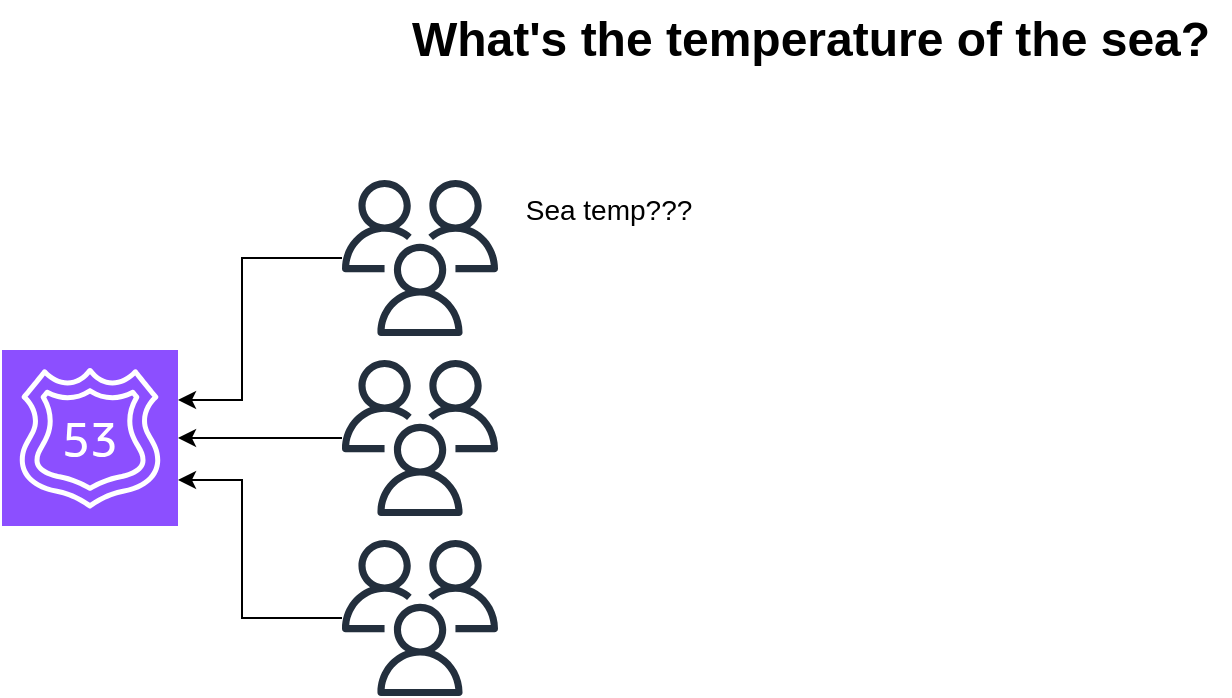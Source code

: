 <mxfile version="28.0.9">
  <diagram name="Page-1" id="4rvkuMBz8LCscHwJat69">
    <mxGraphModel dx="655" dy="386" grid="1" gridSize="10" guides="1" tooltips="1" connect="1" arrows="1" fold="1" page="1" pageScale="1" pageWidth="827" pageHeight="1169" math="0" shadow="0">
      <root>
        <mxCell id="0" />
        <mxCell id="1" parent="0" />
        <mxCell id="9LHsw5MiicVxculTZKlC-13" style="edgeStyle=orthogonalEdgeStyle;rounded=0;orthogonalLoop=1;jettySize=auto;html=1;" edge="1" parent="1" source="9LHsw5MiicVxculTZKlC-4" target="9LHsw5MiicVxculTZKlC-12">
          <mxGeometry relative="1" as="geometry">
            <mxPoint x="120" y="350" as="targetPoint" />
            <Array as="points">
              <mxPoint x="130" y="289" />
              <mxPoint x="130" y="360" />
            </Array>
          </mxGeometry>
        </mxCell>
        <mxCell id="9LHsw5MiicVxculTZKlC-4" value="" style="sketch=0;outlineConnect=0;fontColor=#232F3E;gradientColor=none;fillColor=#232F3D;strokeColor=none;dashed=0;verticalLabelPosition=bottom;verticalAlign=top;align=center;html=1;fontSize=12;fontStyle=0;aspect=fixed;pointerEvents=1;shape=mxgraph.aws4.users;" vertex="1" parent="1">
          <mxGeometry x="180" y="250" width="78" height="78" as="geometry" />
        </mxCell>
        <mxCell id="9LHsw5MiicVxculTZKlC-15" style="edgeStyle=orthogonalEdgeStyle;rounded=0;orthogonalLoop=1;jettySize=auto;html=1;" edge="1" parent="1" source="9LHsw5MiicVxculTZKlC-5" target="9LHsw5MiicVxculTZKlC-12">
          <mxGeometry relative="1" as="geometry">
            <mxPoint x="100" y="379" as="targetPoint" />
          </mxGeometry>
        </mxCell>
        <mxCell id="9LHsw5MiicVxculTZKlC-5" value="" style="sketch=0;outlineConnect=0;fontColor=#232F3E;gradientColor=none;fillColor=#232F3D;strokeColor=none;dashed=0;verticalLabelPosition=bottom;verticalAlign=top;align=center;html=1;fontSize=12;fontStyle=0;aspect=fixed;pointerEvents=1;shape=mxgraph.aws4.users;" vertex="1" parent="1">
          <mxGeometry x="180" y="340" width="78" height="78" as="geometry" />
        </mxCell>
        <mxCell id="9LHsw5MiicVxculTZKlC-16" style="edgeStyle=orthogonalEdgeStyle;rounded=0;orthogonalLoop=1;jettySize=auto;html=1;" edge="1" parent="1" source="9LHsw5MiicVxculTZKlC-6" target="9LHsw5MiicVxculTZKlC-12">
          <mxGeometry relative="1" as="geometry">
            <mxPoint x="90" y="430" as="targetPoint" />
            <Array as="points">
              <mxPoint x="130" y="469" />
              <mxPoint x="130" y="400" />
            </Array>
          </mxGeometry>
        </mxCell>
        <mxCell id="9LHsw5MiicVxculTZKlC-6" value="" style="sketch=0;outlineConnect=0;fontColor=#232F3E;gradientColor=none;fillColor=#232F3D;strokeColor=none;dashed=0;verticalLabelPosition=bottom;verticalAlign=top;align=center;html=1;fontSize=12;fontStyle=0;aspect=fixed;pointerEvents=1;shape=mxgraph.aws4.users;" vertex="1" parent="1">
          <mxGeometry x="180" y="430" width="78" height="78" as="geometry" />
        </mxCell>
        <mxCell id="9LHsw5MiicVxculTZKlC-7" value="&lt;font style=&quot;font-size: 24px;&quot;&gt;&lt;b style=&quot;&quot;&gt;What&#39;s the temperature of the sea?&lt;/b&gt;&lt;/font&gt;" style="text;html=1;align=center;verticalAlign=middle;resizable=0;points=[];autosize=1;strokeColor=none;fillColor=none;" vertex="1" parent="1">
          <mxGeometry x="204" y="160" width="420" height="40" as="geometry" />
        </mxCell>
        <mxCell id="9LHsw5MiicVxculTZKlC-9" value="&lt;font style=&quot;font-size: 14px;&quot;&gt;Sea temp???&lt;/font&gt;" style="text;html=1;align=center;verticalAlign=middle;resizable=0;points=[];autosize=1;strokeColor=none;fillColor=none;" vertex="1" parent="1">
          <mxGeometry x="258" y="250" width="110" height="30" as="geometry" />
        </mxCell>
        <mxCell id="9LHsw5MiicVxculTZKlC-12" value="" style="sketch=0;points=[[0,0,0],[0.25,0,0],[0.5,0,0],[0.75,0,0],[1,0,0],[0,1,0],[0.25,1,0],[0.5,1,0],[0.75,1,0],[1,1,0],[0,0.25,0],[0,0.5,0],[0,0.75,0],[1,0.25,0],[1,0.5,0],[1,0.75,0]];outlineConnect=0;fontColor=#232F3E;fillColor=#8C4FFF;strokeColor=#ffffff;dashed=0;verticalLabelPosition=bottom;verticalAlign=top;align=center;html=1;fontSize=12;fontStyle=0;aspect=fixed;shape=mxgraph.aws4.resourceIcon;resIcon=mxgraph.aws4.route_53;" vertex="1" parent="1">
          <mxGeometry x="10" y="335" width="88" height="88" as="geometry" />
        </mxCell>
      </root>
    </mxGraphModel>
  </diagram>
</mxfile>
